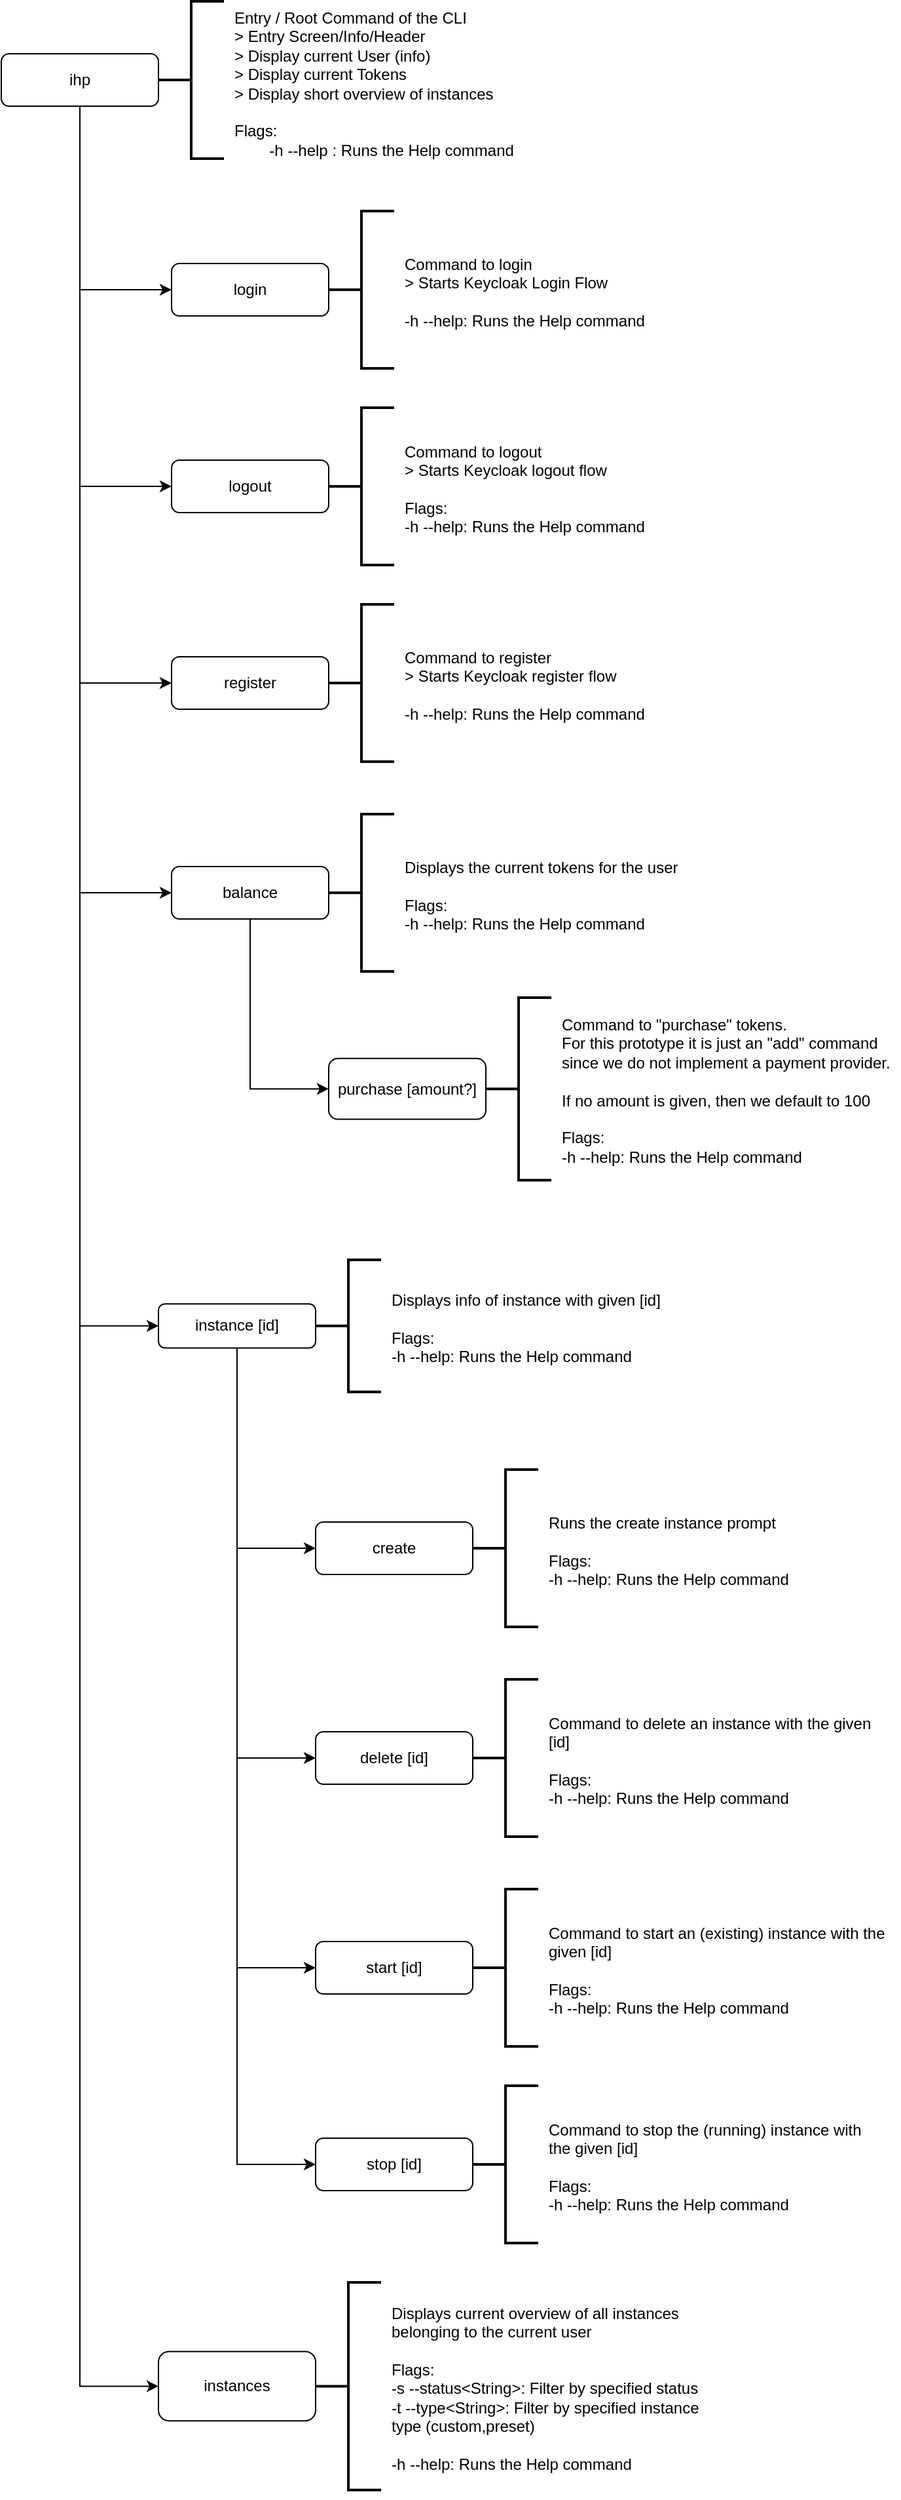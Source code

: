 <mxfile version="22.1.16" type="device">
  <diagram id="C5RBs43oDa-KdzZeNtuy" name="Page-1">
    <mxGraphModel dx="1122" dy="793" grid="1" gridSize="10" guides="1" tooltips="1" connect="1" arrows="1" fold="1" page="1" pageScale="1" pageWidth="827" pageHeight="1169" math="0" shadow="0">
      <root>
        <mxCell id="WIyWlLk6GJQsqaUBKTNV-0" />
        <mxCell id="WIyWlLk6GJQsqaUBKTNV-1" parent="WIyWlLk6GJQsqaUBKTNV-0" />
        <mxCell id="3PD45dqQiOr3j87u4JWM-59" value="" style="group" parent="WIyWlLk6GJQsqaUBKTNV-1" vertex="1" connectable="0">
          <mxGeometry x="30" y="80" width="436" height="125" as="geometry" />
        </mxCell>
        <mxCell id="WIyWlLk6GJQsqaUBKTNV-3" value="ihp" style="rounded=1;whiteSpace=wrap;html=1;fontSize=12;glass=0;strokeWidth=1;shadow=0;" parent="3PD45dqQiOr3j87u4JWM-59" vertex="1">
          <mxGeometry y="40" width="120" height="40" as="geometry" />
        </mxCell>
        <mxCell id="3PD45dqQiOr3j87u4JWM-29" value="" style="strokeWidth=2;html=1;shape=mxgraph.flowchart.annotation_2;align=left;labelPosition=right;pointerEvents=1;fontSize=12;" parent="3PD45dqQiOr3j87u4JWM-59" vertex="1">
          <mxGeometry x="120" width="50" height="120" as="geometry" />
        </mxCell>
        <mxCell id="3PD45dqQiOr3j87u4JWM-30" value="Entry / Root Command of the CLI&lt;br&gt;&amp;gt; Entry Screen/Info/Header&lt;br&gt;&amp;gt;&amp;nbsp;&lt;span&gt;Display current User (info)&lt;br&gt;&lt;/span&gt;&lt;span&gt;&amp;gt; Display current Tokens&lt;br&gt;&lt;/span&gt;&lt;span&gt;&amp;gt; Display short overview of instances&lt;br&gt;&lt;/span&gt;&lt;span&gt;&lt;br&gt;Flags:&lt;/span&gt;&lt;span&gt;&lt;br&gt;&lt;/span&gt;&lt;span&gt;&#x9;&lt;/span&gt;&lt;span style=&quot;white-space: pre&quot;&gt;&#x9;&lt;/span&gt;-h --help : Runs the Help command" style="text;html=1;strokeColor=none;fillColor=none;align=left;verticalAlign=middle;whiteSpace=wrap;rounded=0;fontSize=12;" parent="3PD45dqQiOr3j87u4JWM-59" vertex="1">
          <mxGeometry x="176" width="260" height="125" as="geometry" />
        </mxCell>
        <mxCell id="3PD45dqQiOr3j87u4JWM-72" value="" style="group" parent="WIyWlLk6GJQsqaUBKTNV-1" vertex="1" connectable="0">
          <mxGeometry x="160" y="240" width="436" height="125" as="geometry" />
        </mxCell>
        <mxCell id="3PD45dqQiOr3j87u4JWM-73" value="login" style="rounded=1;whiteSpace=wrap;html=1;fontSize=12;glass=0;strokeWidth=1;shadow=0;" parent="3PD45dqQiOr3j87u4JWM-72" vertex="1">
          <mxGeometry y="40" width="120" height="40" as="geometry" />
        </mxCell>
        <mxCell id="3PD45dqQiOr3j87u4JWM-74" value="" style="strokeWidth=2;html=1;shape=mxgraph.flowchart.annotation_2;align=left;labelPosition=right;pointerEvents=1;fontSize=12;" parent="3PD45dqQiOr3j87u4JWM-72" vertex="1">
          <mxGeometry x="120" width="50" height="120" as="geometry" />
        </mxCell>
        <mxCell id="3PD45dqQiOr3j87u4JWM-75" value="Command to login&lt;br&gt;&amp;gt; Starts Keycloak Login Flow&lt;br&gt;&lt;div&gt;&lt;br&gt;&lt;/div&gt;&lt;span&gt;&#x9;&lt;/span&gt;&lt;span&gt;&#x9;&lt;/span&gt;-h --help: Runs the Help command" style="text;html=1;strokeColor=none;fillColor=none;align=left;verticalAlign=middle;whiteSpace=wrap;rounded=0;fontSize=12;" parent="3PD45dqQiOr3j87u4JWM-72" vertex="1">
          <mxGeometry x="176" y="-1" width="260" height="125" as="geometry" />
        </mxCell>
        <mxCell id="3PD45dqQiOr3j87u4JWM-77" value="" style="group" parent="WIyWlLk6GJQsqaUBKTNV-1" vertex="1" connectable="0">
          <mxGeometry x="160" y="390" width="436" height="125" as="geometry" />
        </mxCell>
        <mxCell id="3PD45dqQiOr3j87u4JWM-78" value="logout" style="rounded=1;whiteSpace=wrap;html=1;fontSize=12;glass=0;strokeWidth=1;shadow=0;" parent="3PD45dqQiOr3j87u4JWM-77" vertex="1">
          <mxGeometry y="40" width="120" height="40" as="geometry" />
        </mxCell>
        <mxCell id="3PD45dqQiOr3j87u4JWM-79" value="" style="strokeWidth=2;html=1;shape=mxgraph.flowchart.annotation_2;align=left;labelPosition=right;pointerEvents=1;fontSize=12;" parent="3PD45dqQiOr3j87u4JWM-77" vertex="1">
          <mxGeometry x="120" width="50" height="120" as="geometry" />
        </mxCell>
        <mxCell id="3PD45dqQiOr3j87u4JWM-80" value="Command to logout&lt;br&gt;&amp;gt; Starts Keycloak logout flow&lt;br&gt;&lt;br&gt;&lt;div&gt;Flags:&lt;/div&gt;-h --help: Runs the Help command" style="text;html=1;strokeColor=none;fillColor=none;align=left;verticalAlign=middle;whiteSpace=wrap;rounded=0;fontSize=12;" parent="3PD45dqQiOr3j87u4JWM-77" vertex="1">
          <mxGeometry x="176" y="-1" width="260" height="125" as="geometry" />
        </mxCell>
        <mxCell id="3PD45dqQiOr3j87u4JWM-81" value="" style="group" parent="WIyWlLk6GJQsqaUBKTNV-1" vertex="1" connectable="0">
          <mxGeometry x="160" y="540" width="436" height="125" as="geometry" />
        </mxCell>
        <mxCell id="3PD45dqQiOr3j87u4JWM-82" value="register" style="rounded=1;whiteSpace=wrap;html=1;fontSize=12;glass=0;strokeWidth=1;shadow=0;" parent="3PD45dqQiOr3j87u4JWM-81" vertex="1">
          <mxGeometry y="40" width="120" height="40" as="geometry" />
        </mxCell>
        <mxCell id="3PD45dqQiOr3j87u4JWM-83" value="" style="strokeWidth=2;html=1;shape=mxgraph.flowchart.annotation_2;align=left;labelPosition=right;pointerEvents=1;fontSize=12;" parent="3PD45dqQiOr3j87u4JWM-81" vertex="1">
          <mxGeometry x="120" width="50" height="120" as="geometry" />
        </mxCell>
        <mxCell id="3PD45dqQiOr3j87u4JWM-84" value="Command to register&lt;br&gt;&amp;gt; Starts Keycloak register flow&lt;br&gt;&lt;div&gt;&lt;br&gt;&lt;/div&gt;-h --help: Runs the Help command" style="text;html=1;strokeColor=none;fillColor=none;align=left;verticalAlign=middle;whiteSpace=wrap;rounded=0;fontSize=12;" parent="3PD45dqQiOr3j87u4JWM-81" vertex="1">
          <mxGeometry x="176" y="-1" width="260" height="125" as="geometry" />
        </mxCell>
        <mxCell id="3PD45dqQiOr3j87u4JWM-85" value="" style="group" parent="WIyWlLk6GJQsqaUBKTNV-1" vertex="1" connectable="0">
          <mxGeometry x="160" y="700" width="436" height="125" as="geometry" />
        </mxCell>
        <mxCell id="3PD45dqQiOr3j87u4JWM-86" value="balance" style="rounded=1;whiteSpace=wrap;html=1;fontSize=12;glass=0;strokeWidth=1;shadow=0;" parent="3PD45dqQiOr3j87u4JWM-85" vertex="1">
          <mxGeometry y="40" width="120" height="40" as="geometry" />
        </mxCell>
        <mxCell id="3PD45dqQiOr3j87u4JWM-87" value="" style="strokeWidth=2;html=1;shape=mxgraph.flowchart.annotation_2;align=left;labelPosition=right;pointerEvents=1;fontSize=12;" parent="3PD45dqQiOr3j87u4JWM-85" vertex="1">
          <mxGeometry x="120" width="50" height="120" as="geometry" />
        </mxCell>
        <mxCell id="3PD45dqQiOr3j87u4JWM-88" value="Displays the current tokens for the user&lt;br&gt;&lt;br&gt;&lt;div&gt;Flags:&lt;/div&gt;-h --help: Runs the Help command" style="text;html=1;strokeColor=none;fillColor=none;align=left;verticalAlign=middle;whiteSpace=wrap;rounded=0;fontSize=12;" parent="3PD45dqQiOr3j87u4JWM-85" vertex="1">
          <mxGeometry x="176" y="-1" width="260" height="125" as="geometry" />
        </mxCell>
        <mxCell id="3PD45dqQiOr3j87u4JWM-98" value="" style="group" parent="WIyWlLk6GJQsqaUBKTNV-1" vertex="1" connectable="0">
          <mxGeometry x="150" y="1040" width="436" height="105" as="geometry" />
        </mxCell>
        <mxCell id="3PD45dqQiOr3j87u4JWM-99" value="instance [id]" style="rounded=1;whiteSpace=wrap;html=1;fontSize=12;glass=0;strokeWidth=1;shadow=0;" parent="3PD45dqQiOr3j87u4JWM-98" vertex="1">
          <mxGeometry y="33.6" width="120" height="33.6" as="geometry" />
        </mxCell>
        <mxCell id="3PD45dqQiOr3j87u4JWM-100" value="" style="strokeWidth=2;html=1;shape=mxgraph.flowchart.annotation_2;align=left;labelPosition=right;pointerEvents=1;fontSize=12;" parent="3PD45dqQiOr3j87u4JWM-98" vertex="1">
          <mxGeometry x="120" width="50" height="100.8" as="geometry" />
        </mxCell>
        <mxCell id="3PD45dqQiOr3j87u4JWM-101" value="Displays info of instance with given [id]&lt;br&gt;&lt;br&gt;&lt;div&gt;Flags:&lt;/div&gt;-h --help: Runs the Help command" style="text;html=1;strokeColor=none;fillColor=none;align=left;verticalAlign=middle;whiteSpace=wrap;rounded=0;fontSize=12;" parent="3PD45dqQiOr3j87u4JWM-98" vertex="1">
          <mxGeometry x="176" y="-0.84" width="260" height="105" as="geometry" />
        </mxCell>
        <mxCell id="3PD45dqQiOr3j87u4JWM-102" value="" style="group" parent="WIyWlLk6GJQsqaUBKTNV-1" vertex="1" connectable="0">
          <mxGeometry x="270" y="1200" width="436" height="125" as="geometry" />
        </mxCell>
        <mxCell id="3PD45dqQiOr3j87u4JWM-103" value="create" style="rounded=1;whiteSpace=wrap;html=1;fontSize=12;glass=0;strokeWidth=1;shadow=0;" parent="3PD45dqQiOr3j87u4JWM-102" vertex="1">
          <mxGeometry y="40" width="120" height="40" as="geometry" />
        </mxCell>
        <mxCell id="3PD45dqQiOr3j87u4JWM-104" value="" style="strokeWidth=2;html=1;shape=mxgraph.flowchart.annotation_2;align=left;labelPosition=right;pointerEvents=1;fontSize=12;" parent="3PD45dqQiOr3j87u4JWM-102" vertex="1">
          <mxGeometry x="120" width="50" height="120" as="geometry" />
        </mxCell>
        <mxCell id="3PD45dqQiOr3j87u4JWM-105" value="Runs the create instance prompt&lt;br&gt;&lt;br&gt;&lt;div&gt;Flags:&lt;/div&gt;-h --help: Runs the Help command" style="text;html=1;strokeColor=none;fillColor=none;align=left;verticalAlign=middle;whiteSpace=wrap;rounded=0;fontSize=12;" parent="3PD45dqQiOr3j87u4JWM-102" vertex="1">
          <mxGeometry x="176" y="-1" width="260" height="125" as="geometry" />
        </mxCell>
        <mxCell id="3PD45dqQiOr3j87u4JWM-110" value="" style="group" parent="WIyWlLk6GJQsqaUBKTNV-1" vertex="1" connectable="0">
          <mxGeometry x="270" y="1360" width="436" height="125" as="geometry" />
        </mxCell>
        <mxCell id="3PD45dqQiOr3j87u4JWM-111" value="delete [id]" style="rounded=1;whiteSpace=wrap;html=1;fontSize=12;glass=0;strokeWidth=1;shadow=0;" parent="3PD45dqQiOr3j87u4JWM-110" vertex="1">
          <mxGeometry y="40" width="120" height="40" as="geometry" />
        </mxCell>
        <mxCell id="3PD45dqQiOr3j87u4JWM-112" value="" style="strokeWidth=2;html=1;shape=mxgraph.flowchart.annotation_2;align=left;labelPosition=right;pointerEvents=1;fontSize=12;" parent="3PD45dqQiOr3j87u4JWM-110" vertex="1">
          <mxGeometry x="120" width="50" height="120" as="geometry" />
        </mxCell>
        <mxCell id="3PD45dqQiOr3j87u4JWM-113" value="Command to delete an instance with the given [id]&lt;br&gt;&lt;br&gt;&lt;div&gt;Flags:&lt;/div&gt;-h --help: Runs the Help command" style="text;html=1;strokeColor=none;fillColor=none;align=left;verticalAlign=middle;whiteSpace=wrap;rounded=0;fontSize=12;" parent="3PD45dqQiOr3j87u4JWM-110" vertex="1">
          <mxGeometry x="176" y="-1" width="260" height="125" as="geometry" />
        </mxCell>
        <mxCell id="3PD45dqQiOr3j87u4JWM-114" value="" style="group" parent="WIyWlLk6GJQsqaUBKTNV-1" vertex="1" connectable="0">
          <mxGeometry x="270" y="1520" width="436" height="125" as="geometry" />
        </mxCell>
        <mxCell id="3PD45dqQiOr3j87u4JWM-115" value="start [id]" style="rounded=1;whiteSpace=wrap;html=1;fontSize=12;glass=0;strokeWidth=1;shadow=0;" parent="3PD45dqQiOr3j87u4JWM-114" vertex="1">
          <mxGeometry y="40" width="120" height="40" as="geometry" />
        </mxCell>
        <mxCell id="3PD45dqQiOr3j87u4JWM-116" value="" style="strokeWidth=2;html=1;shape=mxgraph.flowchart.annotation_2;align=left;labelPosition=right;pointerEvents=1;fontSize=12;" parent="3PD45dqQiOr3j87u4JWM-114" vertex="1">
          <mxGeometry x="120" width="50" height="120" as="geometry" />
        </mxCell>
        <mxCell id="3PD45dqQiOr3j87u4JWM-117" value="Command to start an (existing) instance with the given [id]&lt;br&gt;&lt;br&gt;&lt;div&gt;Flags:&lt;/div&gt;-h --help: Runs the Help command" style="text;html=1;strokeColor=none;fillColor=none;align=left;verticalAlign=middle;whiteSpace=wrap;rounded=0;fontSize=12;" parent="3PD45dqQiOr3j87u4JWM-114" vertex="1">
          <mxGeometry x="176" y="-1" width="260" height="125" as="geometry" />
        </mxCell>
        <mxCell id="3PD45dqQiOr3j87u4JWM-118" value="" style="group" parent="WIyWlLk6GJQsqaUBKTNV-1" vertex="1" connectable="0">
          <mxGeometry x="270" y="1670" width="436" height="125" as="geometry" />
        </mxCell>
        <mxCell id="3PD45dqQiOr3j87u4JWM-119" value="stop [id]" style="rounded=1;whiteSpace=wrap;html=1;fontSize=12;glass=0;strokeWidth=1;shadow=0;" parent="3PD45dqQiOr3j87u4JWM-118" vertex="1">
          <mxGeometry y="40" width="120" height="40" as="geometry" />
        </mxCell>
        <mxCell id="3PD45dqQiOr3j87u4JWM-120" value="" style="strokeWidth=2;html=1;shape=mxgraph.flowchart.annotation_2;align=left;labelPosition=right;pointerEvents=1;fontSize=12;" parent="3PD45dqQiOr3j87u4JWM-118" vertex="1">
          <mxGeometry x="120" width="50" height="120" as="geometry" />
        </mxCell>
        <mxCell id="3PD45dqQiOr3j87u4JWM-121" value="Command to stop the (running) instance with the given [id]&lt;br&gt;&lt;br&gt;&lt;div&gt;Flags:&lt;/div&gt;-h --help: Runs the Help command" style="text;html=1;strokeColor=none;fillColor=none;align=left;verticalAlign=middle;whiteSpace=wrap;rounded=0;fontSize=12;" parent="3PD45dqQiOr3j87u4JWM-118" vertex="1">
          <mxGeometry x="176" y="-1" width="260" height="125" as="geometry" />
        </mxCell>
        <mxCell id="YnjlUxaA0p5YhZq7Bkp_-0" style="edgeStyle=orthogonalEdgeStyle;rounded=0;orthogonalLoop=1;jettySize=auto;html=1;exitX=0.5;exitY=1;exitDx=0;exitDy=0;entryX=0;entryY=0.5;entryDx=0;entryDy=0;" parent="WIyWlLk6GJQsqaUBKTNV-1" source="WIyWlLk6GJQsqaUBKTNV-3" target="3PD45dqQiOr3j87u4JWM-73" edge="1">
          <mxGeometry relative="1" as="geometry" />
        </mxCell>
        <mxCell id="YnjlUxaA0p5YhZq7Bkp_-1" style="edgeStyle=orthogonalEdgeStyle;rounded=0;orthogonalLoop=1;jettySize=auto;html=1;exitX=0.5;exitY=1;exitDx=0;exitDy=0;entryX=0;entryY=0.5;entryDx=0;entryDy=0;" parent="WIyWlLk6GJQsqaUBKTNV-1" source="WIyWlLk6GJQsqaUBKTNV-3" target="3PD45dqQiOr3j87u4JWM-78" edge="1">
          <mxGeometry relative="1" as="geometry" />
        </mxCell>
        <mxCell id="YnjlUxaA0p5YhZq7Bkp_-2" style="edgeStyle=orthogonalEdgeStyle;rounded=0;orthogonalLoop=1;jettySize=auto;html=1;exitX=0.5;exitY=1;exitDx=0;exitDy=0;entryX=0;entryY=0.5;entryDx=0;entryDy=0;" parent="WIyWlLk6GJQsqaUBKTNV-1" source="WIyWlLk6GJQsqaUBKTNV-3" target="3PD45dqQiOr3j87u4JWM-82" edge="1">
          <mxGeometry relative="1" as="geometry" />
        </mxCell>
        <mxCell id="YnjlUxaA0p5YhZq7Bkp_-3" style="edgeStyle=orthogonalEdgeStyle;rounded=0;orthogonalLoop=1;jettySize=auto;html=1;exitX=0.5;exitY=1;exitDx=0;exitDy=0;entryX=0;entryY=0.5;entryDx=0;entryDy=0;" parent="WIyWlLk6GJQsqaUBKTNV-1" source="WIyWlLk6GJQsqaUBKTNV-3" target="3PD45dqQiOr3j87u4JWM-86" edge="1">
          <mxGeometry relative="1" as="geometry" />
        </mxCell>
        <mxCell id="YnjlUxaA0p5YhZq7Bkp_-5" style="edgeStyle=orthogonalEdgeStyle;rounded=0;orthogonalLoop=1;jettySize=auto;html=1;exitX=0.5;exitY=1;exitDx=0;exitDy=0;entryX=0;entryY=0.5;entryDx=0;entryDy=0;" parent="WIyWlLk6GJQsqaUBKTNV-1" source="WIyWlLk6GJQsqaUBKTNV-3" target="3PD45dqQiOr3j87u4JWM-99" edge="1">
          <mxGeometry relative="1" as="geometry" />
        </mxCell>
        <mxCell id="YnjlUxaA0p5YhZq7Bkp_-8" style="edgeStyle=orthogonalEdgeStyle;rounded=0;orthogonalLoop=1;jettySize=auto;html=1;exitX=0.5;exitY=1;exitDx=0;exitDy=0;entryX=0;entryY=0.5;entryDx=0;entryDy=0;" parent="WIyWlLk6GJQsqaUBKTNV-1" source="3PD45dqQiOr3j87u4JWM-99" target="3PD45dqQiOr3j87u4JWM-103" edge="1">
          <mxGeometry relative="1" as="geometry" />
        </mxCell>
        <mxCell id="YnjlUxaA0p5YhZq7Bkp_-9" style="edgeStyle=orthogonalEdgeStyle;rounded=0;orthogonalLoop=1;jettySize=auto;html=1;exitX=0.5;exitY=1;exitDx=0;exitDy=0;entryX=0;entryY=0.5;entryDx=0;entryDy=0;" parent="WIyWlLk6GJQsqaUBKTNV-1" source="3PD45dqQiOr3j87u4JWM-99" target="3PD45dqQiOr3j87u4JWM-111" edge="1">
          <mxGeometry relative="1" as="geometry" />
        </mxCell>
        <mxCell id="YnjlUxaA0p5YhZq7Bkp_-10" style="edgeStyle=orthogonalEdgeStyle;rounded=0;orthogonalLoop=1;jettySize=auto;html=1;exitX=0.5;exitY=1;exitDx=0;exitDy=0;entryX=0;entryY=0.5;entryDx=0;entryDy=0;" parent="WIyWlLk6GJQsqaUBKTNV-1" source="3PD45dqQiOr3j87u4JWM-99" target="3PD45dqQiOr3j87u4JWM-115" edge="1">
          <mxGeometry relative="1" as="geometry" />
        </mxCell>
        <mxCell id="YnjlUxaA0p5YhZq7Bkp_-11" style="edgeStyle=orthogonalEdgeStyle;rounded=0;orthogonalLoop=1;jettySize=auto;html=1;exitX=0.5;exitY=1;exitDx=0;exitDy=0;entryX=0;entryY=0.5;entryDx=0;entryDy=0;" parent="WIyWlLk6GJQsqaUBKTNV-1" source="3PD45dqQiOr3j87u4JWM-99" target="3PD45dqQiOr3j87u4JWM-119" edge="1">
          <mxGeometry relative="1" as="geometry" />
        </mxCell>
        <mxCell id="vvyMU03r-9wy5ISigngp-0" value="" style="group" vertex="1" connectable="0" parent="WIyWlLk6GJQsqaUBKTNV-1">
          <mxGeometry x="280" y="840" width="436" height="145" as="geometry" />
        </mxCell>
        <mxCell id="vvyMU03r-9wy5ISigngp-1" value="purchase [amount?]" style="rounded=1;whiteSpace=wrap;html=1;fontSize=12;glass=0;strokeWidth=1;shadow=0;" vertex="1" parent="vvyMU03r-9wy5ISigngp-0">
          <mxGeometry y="46.4" width="120" height="46.4" as="geometry" />
        </mxCell>
        <mxCell id="vvyMU03r-9wy5ISigngp-2" value="" style="strokeWidth=2;html=1;shape=mxgraph.flowchart.annotation_2;align=left;labelPosition=right;pointerEvents=1;fontSize=12;" vertex="1" parent="vvyMU03r-9wy5ISigngp-0">
          <mxGeometry x="120" width="50" height="139.2" as="geometry" />
        </mxCell>
        <mxCell id="vvyMU03r-9wy5ISigngp-3" value="Command to &quot;purchase&quot; tokens.&lt;br&gt;For this prototype it is just an &quot;add&quot; command since we do not implement a payment provider.&lt;br&gt;&lt;br&gt;If no amount is given, then we default to 100&lt;br&gt;&lt;br&gt;&lt;div&gt;Flags:&lt;/div&gt;-h --help: Runs the Help command" style="text;html=1;strokeColor=none;fillColor=none;align=left;verticalAlign=middle;whiteSpace=wrap;rounded=0;fontSize=12;" vertex="1" parent="vvyMU03r-9wy5ISigngp-0">
          <mxGeometry x="176" y="-1.16" width="260" height="145" as="geometry" />
        </mxCell>
        <mxCell id="vvyMU03r-9wy5ISigngp-4" style="edgeStyle=orthogonalEdgeStyle;rounded=0;orthogonalLoop=1;jettySize=auto;html=1;entryX=0;entryY=0.5;entryDx=0;entryDy=0;" edge="1" parent="WIyWlLk6GJQsqaUBKTNV-1" source="3PD45dqQiOr3j87u4JWM-86" target="vvyMU03r-9wy5ISigngp-1">
          <mxGeometry relative="1" as="geometry" />
        </mxCell>
        <mxCell id="vvyMU03r-9wy5ISigngp-24" value="" style="group" vertex="1" connectable="0" parent="WIyWlLk6GJQsqaUBKTNV-1">
          <mxGeometry x="150" y="1820" width="436" height="165" as="geometry" />
        </mxCell>
        <mxCell id="vvyMU03r-9wy5ISigngp-25" value="instances" style="rounded=1;whiteSpace=wrap;html=1;fontSize=12;glass=0;strokeWidth=1;shadow=0;" vertex="1" parent="vvyMU03r-9wy5ISigngp-24">
          <mxGeometry y="52.8" width="120" height="52.8" as="geometry" />
        </mxCell>
        <mxCell id="vvyMU03r-9wy5ISigngp-26" value="" style="strokeWidth=2;html=1;shape=mxgraph.flowchart.annotation_2;align=left;labelPosition=right;pointerEvents=1;fontSize=12;" vertex="1" parent="vvyMU03r-9wy5ISigngp-24">
          <mxGeometry x="120" width="50" height="158.4" as="geometry" />
        </mxCell>
        <mxCell id="vvyMU03r-9wy5ISigngp-27" value="Displays current overview of all instances belonging to the current user&lt;br&gt;&lt;br&gt;&lt;div&gt;Flags:&lt;/div&gt;&lt;div&gt;-s --status&amp;lt;String&amp;gt;: Filter by specified status&lt;/div&gt;&lt;div&gt;-t --type&amp;lt;String&amp;gt;: Filter by specified instance type (custom,preset)&lt;/div&gt;&lt;div&gt;&lt;br&gt;&lt;/div&gt;-h --help: Runs the Help command" style="text;html=1;strokeColor=none;fillColor=none;align=left;verticalAlign=middle;whiteSpace=wrap;rounded=0;fontSize=12;" vertex="1" parent="vvyMU03r-9wy5ISigngp-24">
          <mxGeometry x="176" y="-1.32" width="260" height="165" as="geometry" />
        </mxCell>
        <mxCell id="vvyMU03r-9wy5ISigngp-28" style="edgeStyle=orthogonalEdgeStyle;rounded=0;orthogonalLoop=1;jettySize=auto;html=1;entryX=0;entryY=0.5;entryDx=0;entryDy=0;exitX=0.5;exitY=1;exitDx=0;exitDy=0;" edge="1" parent="WIyWlLk6GJQsqaUBKTNV-1" source="WIyWlLk6GJQsqaUBKTNV-3" target="vvyMU03r-9wy5ISigngp-25">
          <mxGeometry relative="1" as="geometry" />
        </mxCell>
      </root>
    </mxGraphModel>
  </diagram>
</mxfile>
